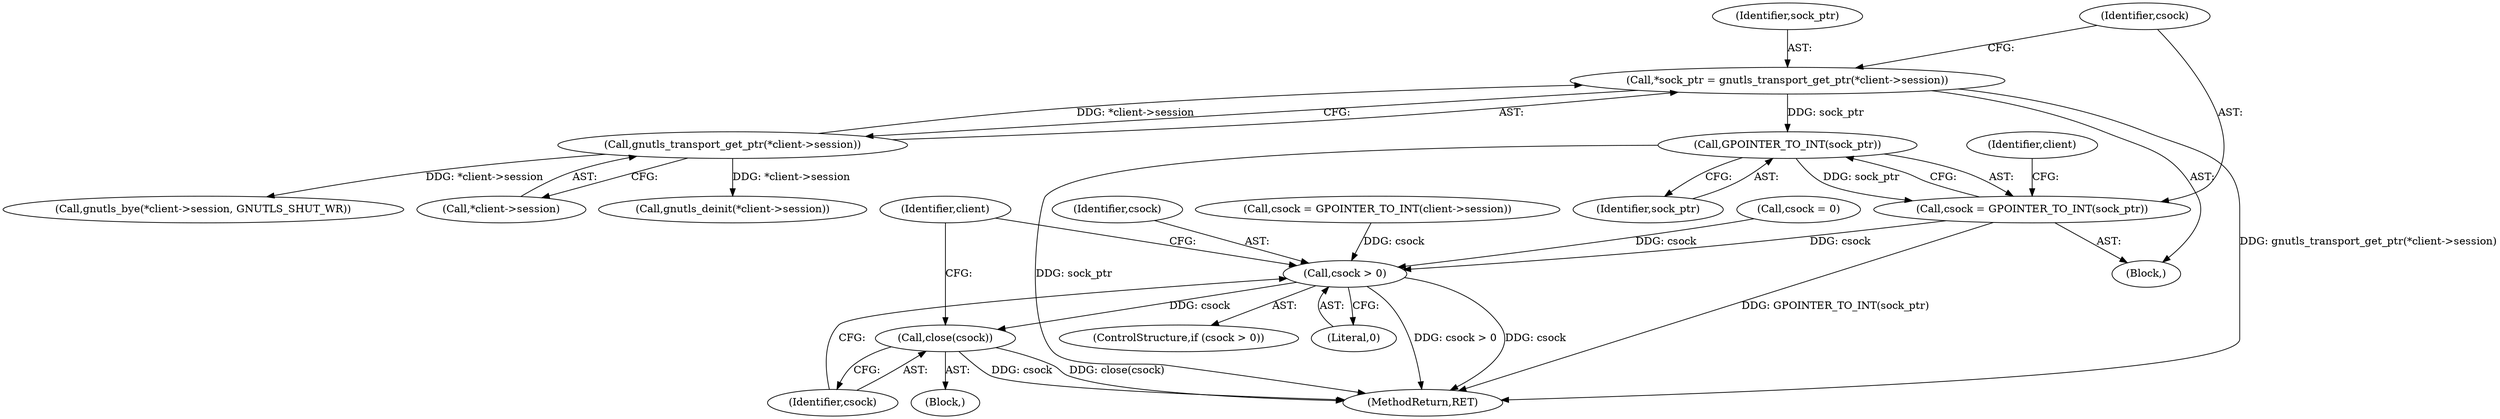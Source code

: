 digraph "0_pacemaker_564f7cc2a51dcd2f28ab12a13394f31be5aa3c93_1@pointer" {
"1000177" [label="(Call,*sock_ptr = gnutls_transport_get_ptr(*client->session))"];
"1000179" [label="(Call,gnutls_transport_get_ptr(*client->session))"];
"1000186" [label="(Call,GPOINTER_TO_INT(sock_ptr))"];
"1000184" [label="(Call,csock = GPOINTER_TO_INT(sock_ptr))"];
"1000222" [label="(Call,csock > 0)"];
"1000226" [label="(Call,close(csock))"];
"1000108" [label="(Call,csock = 0)"];
"1000226" [label="(Call,close(csock))"];
"1000184" [label="(Call,csock = GPOINTER_TO_INT(sock_ptr))"];
"1000199" [label="(Call,gnutls_deinit(*client->session))"];
"1000179" [label="(Call,gnutls_transport_get_ptr(*client->session))"];
"1000221" [label="(ControlStructure,if (csock > 0))"];
"1000223" [label="(Identifier,csock)"];
"1000180" [label="(Call,*client->session)"];
"1000225" [label="(Block,)"];
"1000178" [label="(Identifier,sock_ptr)"];
"1000258" [label="(MethodReturn,RET)"];
"1000193" [label="(Call,gnutls_bye(*client->session, GNUTLS_SHUT_WR))"];
"1000230" [label="(Identifier,client)"];
"1000190" [label="(Identifier,client)"];
"1000186" [label="(Call,GPOINTER_TO_INT(sock_ptr))"];
"1000187" [label="(Identifier,sock_ptr)"];
"1000227" [label="(Identifier,csock)"];
"1000175" [label="(Block,)"];
"1000222" [label="(Call,csock > 0)"];
"1000224" [label="(Literal,0)"];
"1000210" [label="(Call,csock = GPOINTER_TO_INT(client->session))"];
"1000185" [label="(Identifier,csock)"];
"1000177" [label="(Call,*sock_ptr = gnutls_transport_get_ptr(*client->session))"];
"1000177" -> "1000175"  [label="AST: "];
"1000177" -> "1000179"  [label="CFG: "];
"1000178" -> "1000177"  [label="AST: "];
"1000179" -> "1000177"  [label="AST: "];
"1000185" -> "1000177"  [label="CFG: "];
"1000177" -> "1000258"  [label="DDG: gnutls_transport_get_ptr(*client->session)"];
"1000179" -> "1000177"  [label="DDG: *client->session"];
"1000177" -> "1000186"  [label="DDG: sock_ptr"];
"1000179" -> "1000180"  [label="CFG: "];
"1000180" -> "1000179"  [label="AST: "];
"1000179" -> "1000193"  [label="DDG: *client->session"];
"1000179" -> "1000199"  [label="DDG: *client->session"];
"1000186" -> "1000184"  [label="AST: "];
"1000186" -> "1000187"  [label="CFG: "];
"1000187" -> "1000186"  [label="AST: "];
"1000184" -> "1000186"  [label="CFG: "];
"1000186" -> "1000258"  [label="DDG: sock_ptr"];
"1000186" -> "1000184"  [label="DDG: sock_ptr"];
"1000184" -> "1000175"  [label="AST: "];
"1000185" -> "1000184"  [label="AST: "];
"1000190" -> "1000184"  [label="CFG: "];
"1000184" -> "1000258"  [label="DDG: GPOINTER_TO_INT(sock_ptr)"];
"1000184" -> "1000222"  [label="DDG: csock"];
"1000222" -> "1000221"  [label="AST: "];
"1000222" -> "1000224"  [label="CFG: "];
"1000223" -> "1000222"  [label="AST: "];
"1000224" -> "1000222"  [label="AST: "];
"1000227" -> "1000222"  [label="CFG: "];
"1000230" -> "1000222"  [label="CFG: "];
"1000222" -> "1000258"  [label="DDG: csock > 0"];
"1000222" -> "1000258"  [label="DDG: csock"];
"1000210" -> "1000222"  [label="DDG: csock"];
"1000108" -> "1000222"  [label="DDG: csock"];
"1000222" -> "1000226"  [label="DDG: csock"];
"1000226" -> "1000225"  [label="AST: "];
"1000226" -> "1000227"  [label="CFG: "];
"1000227" -> "1000226"  [label="AST: "];
"1000230" -> "1000226"  [label="CFG: "];
"1000226" -> "1000258"  [label="DDG: csock"];
"1000226" -> "1000258"  [label="DDG: close(csock)"];
}

